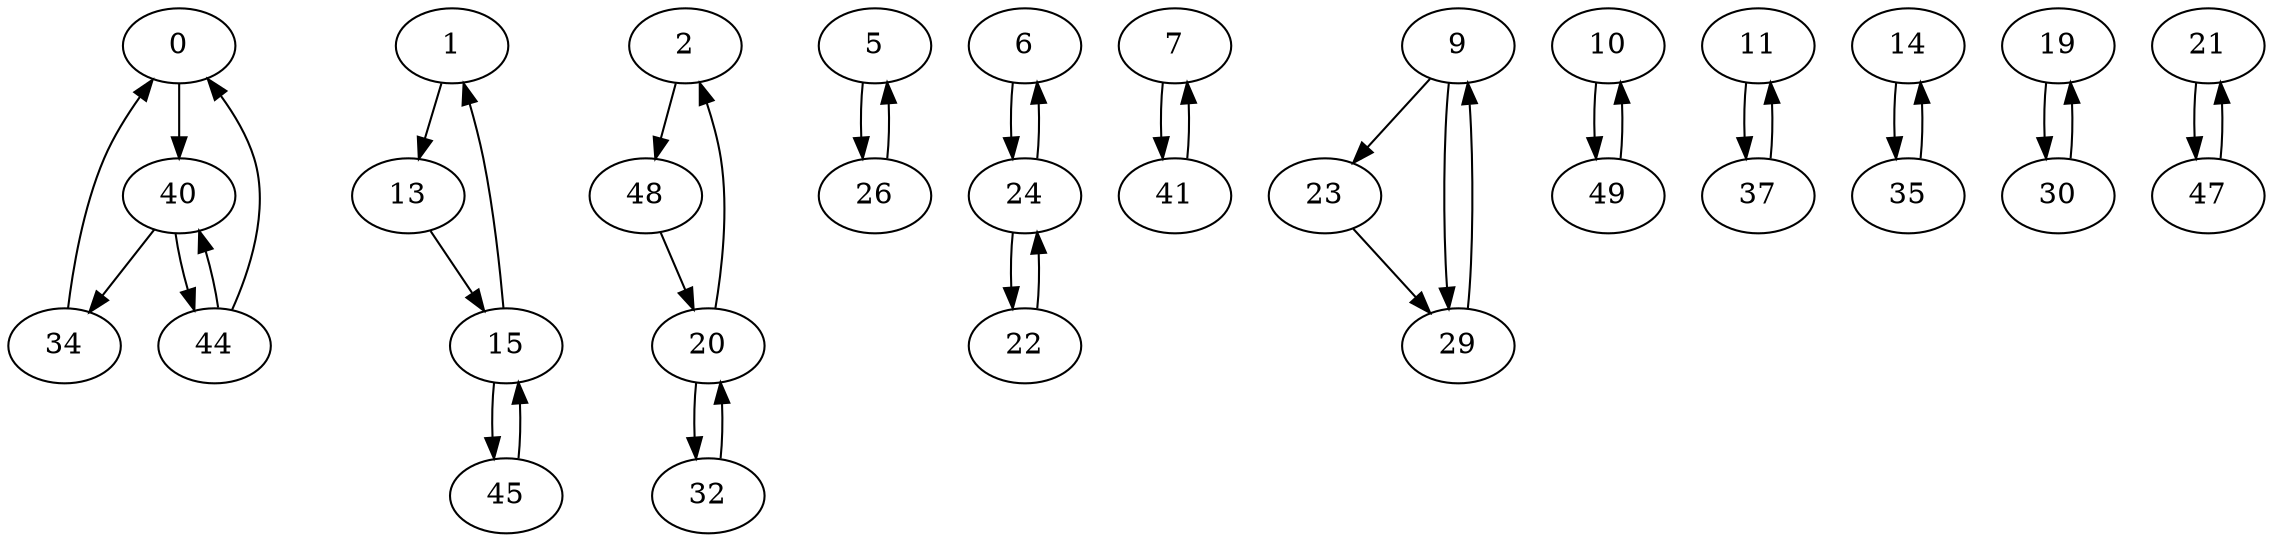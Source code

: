 digraph G {
  0 -> 40;
  1 -> 13;
  2 -> 48;
  5 -> 26;
  6 -> 24;
  7 -> 41;
  9 -> 23;
  9 -> 29;
  10 -> 49;
  11 -> 37;
  13 -> 15;
  14 -> 35;
  15 -> 1;
  15 -> 45;
  19 -> 30;
  20 -> 2;
  20 -> 32;
  21 -> 47;
  22 -> 24;
  23 -> 29;
  24 -> 6;
  24 -> 22;
  26 -> 5;
  29 -> 9;
  30 -> 19;
  32 -> 20;
  34 -> 0;
  35 -> 14;
  37 -> 11;
  40 -> 34;
  40 -> 44;
  41 -> 7;
  44 -> 0;
  44 -> 40;
  45 -> 15;
  47 -> 21;
  48 -> 20;
  49 -> 10;
}